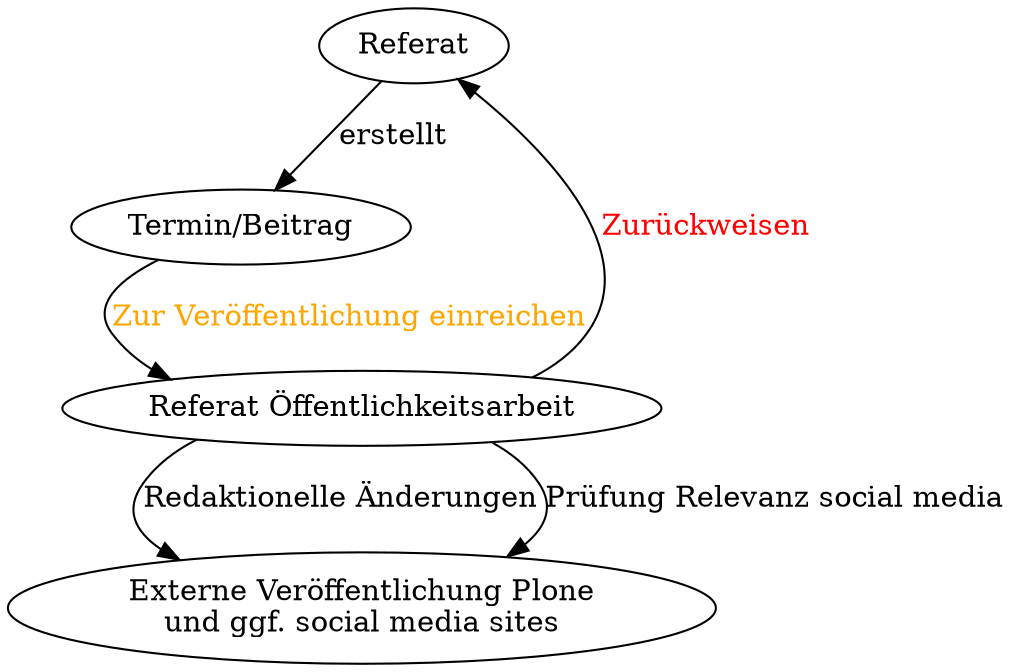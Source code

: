digraph veroeffentlichung {
	referat[label="Referat"];
	termin_beitrag[label="Termin/Beitrag"]
	referat -> termin_beitrag [label="erstellt"]
	referat_oea[label="Referat Öffentlichkeitsarbeit"]
	termin_beitrag -> referat_oea[label="Zur Veröffentlichung einreichen", fontcolor=orange]
	ext[label="Externe Veröffentlichung Plone\nund ggf. social media sites"]
	referat_oea -> ext [label="Redaktionelle Änderungen"]
	referat_oea -> ext [label="Prüfung Relevanz social media"]
	referat_oea -> referat[label="Zurückweisen", fontcolor=red]
}
